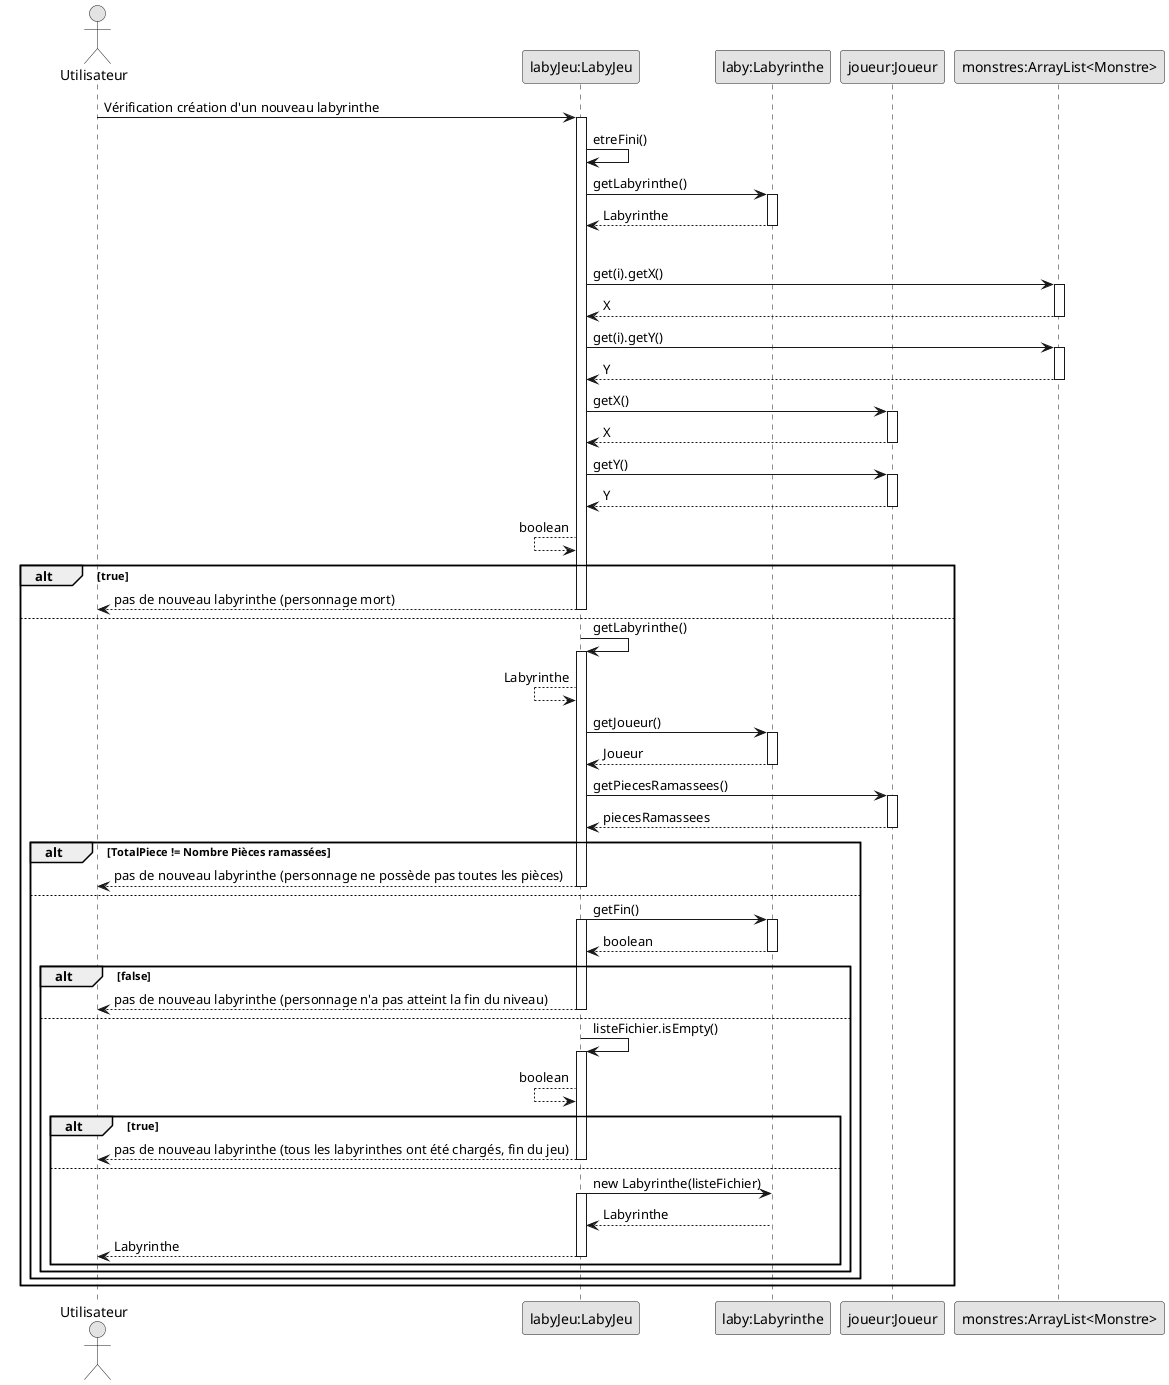 @startuml
skinparam monochrome true

actor Utilisateur

participant "labyJeu:LabyJeu" as jeu
participant "laby:Labyrinthe" as laby
participant "joueur:Joueur" as joueur
participant "monstres:ArrayList<Monstre>" as monstres

Utilisateur -> jeu: Vérification création d'un nouveau labyrinthe
activate jeu

jeu -> jeu: etreFini()
jeu -> laby: getLabyrinthe()
activate laby
jeu <-- laby: Labyrinthe
deactivate laby
loop int i, monstres.size()
    jeu -> monstres: get(i).getX()
    activate monstres
    jeu <-- monstres: X
    deactivate monstres
    jeu -> monstres: get(i).getY()
    activate monstres
    jeu <-- monstres: Y
    deactivate monstres
    jeu -> joueur: getX()
    activate joueur
    jeu <-- joueur: X
    deactivate joueur
    jeu -> joueur: getY()
    activate joueur
    jeu <-- joueur: Y
    deactivate joueur
    jeu <-- jeu: boolean
alt true
    Utilisateur <-- jeu: pas de nouveau labyrinthe (personnage mort)
    deactivate jeu
else
    jeu -> jeu: getLabyrinthe()
    activate jeu
    jeu <-- jeu: Labyrinthe
    jeu -> laby: getJoueur()
    activate laby
    jeu <-- laby: Joueur
    deactivate laby
    jeu -> joueur: getPiecesRamassees()
    activate joueur
    jeu <-- joueur: piecesRamassees
    deactivate joueur
    alt TotalPiece != Nombre Pièces ramassées
        Utilisateur <-- jeu: pas de nouveau labyrinthe (personnage ne possède pas toutes les pièces)
        deactivate jeu
    else
        jeu -> laby: getFin()
        activate jeu
        activate laby
        jeu <-- laby: boolean
        deactivate laby
        alt false
            Utilisateur <-- jeu: pas de nouveau labyrinthe (personnage n'a pas atteint la fin du niveau)
            deactivate jeu
        else
            jeu -> jeu: listeFichier.isEmpty()
            activate jeu
            jeu <-- jeu: boolean
            alt true
                 Utilisateur <-- jeu: pas de nouveau labyrinthe (tous les labyrinthes ont été chargés, fin du jeu)
                 deactivate jeu
            else
                 jeu -> laby: new Labyrinthe(listeFichier)
                 activate jeu
                 jeu <-- laby: Labyrinthe
                 Utilisateur <-- jeu: Labyrinthe
                 deactivate jeu
            end
        end
    end
end


deactivate jeu


@enduml
